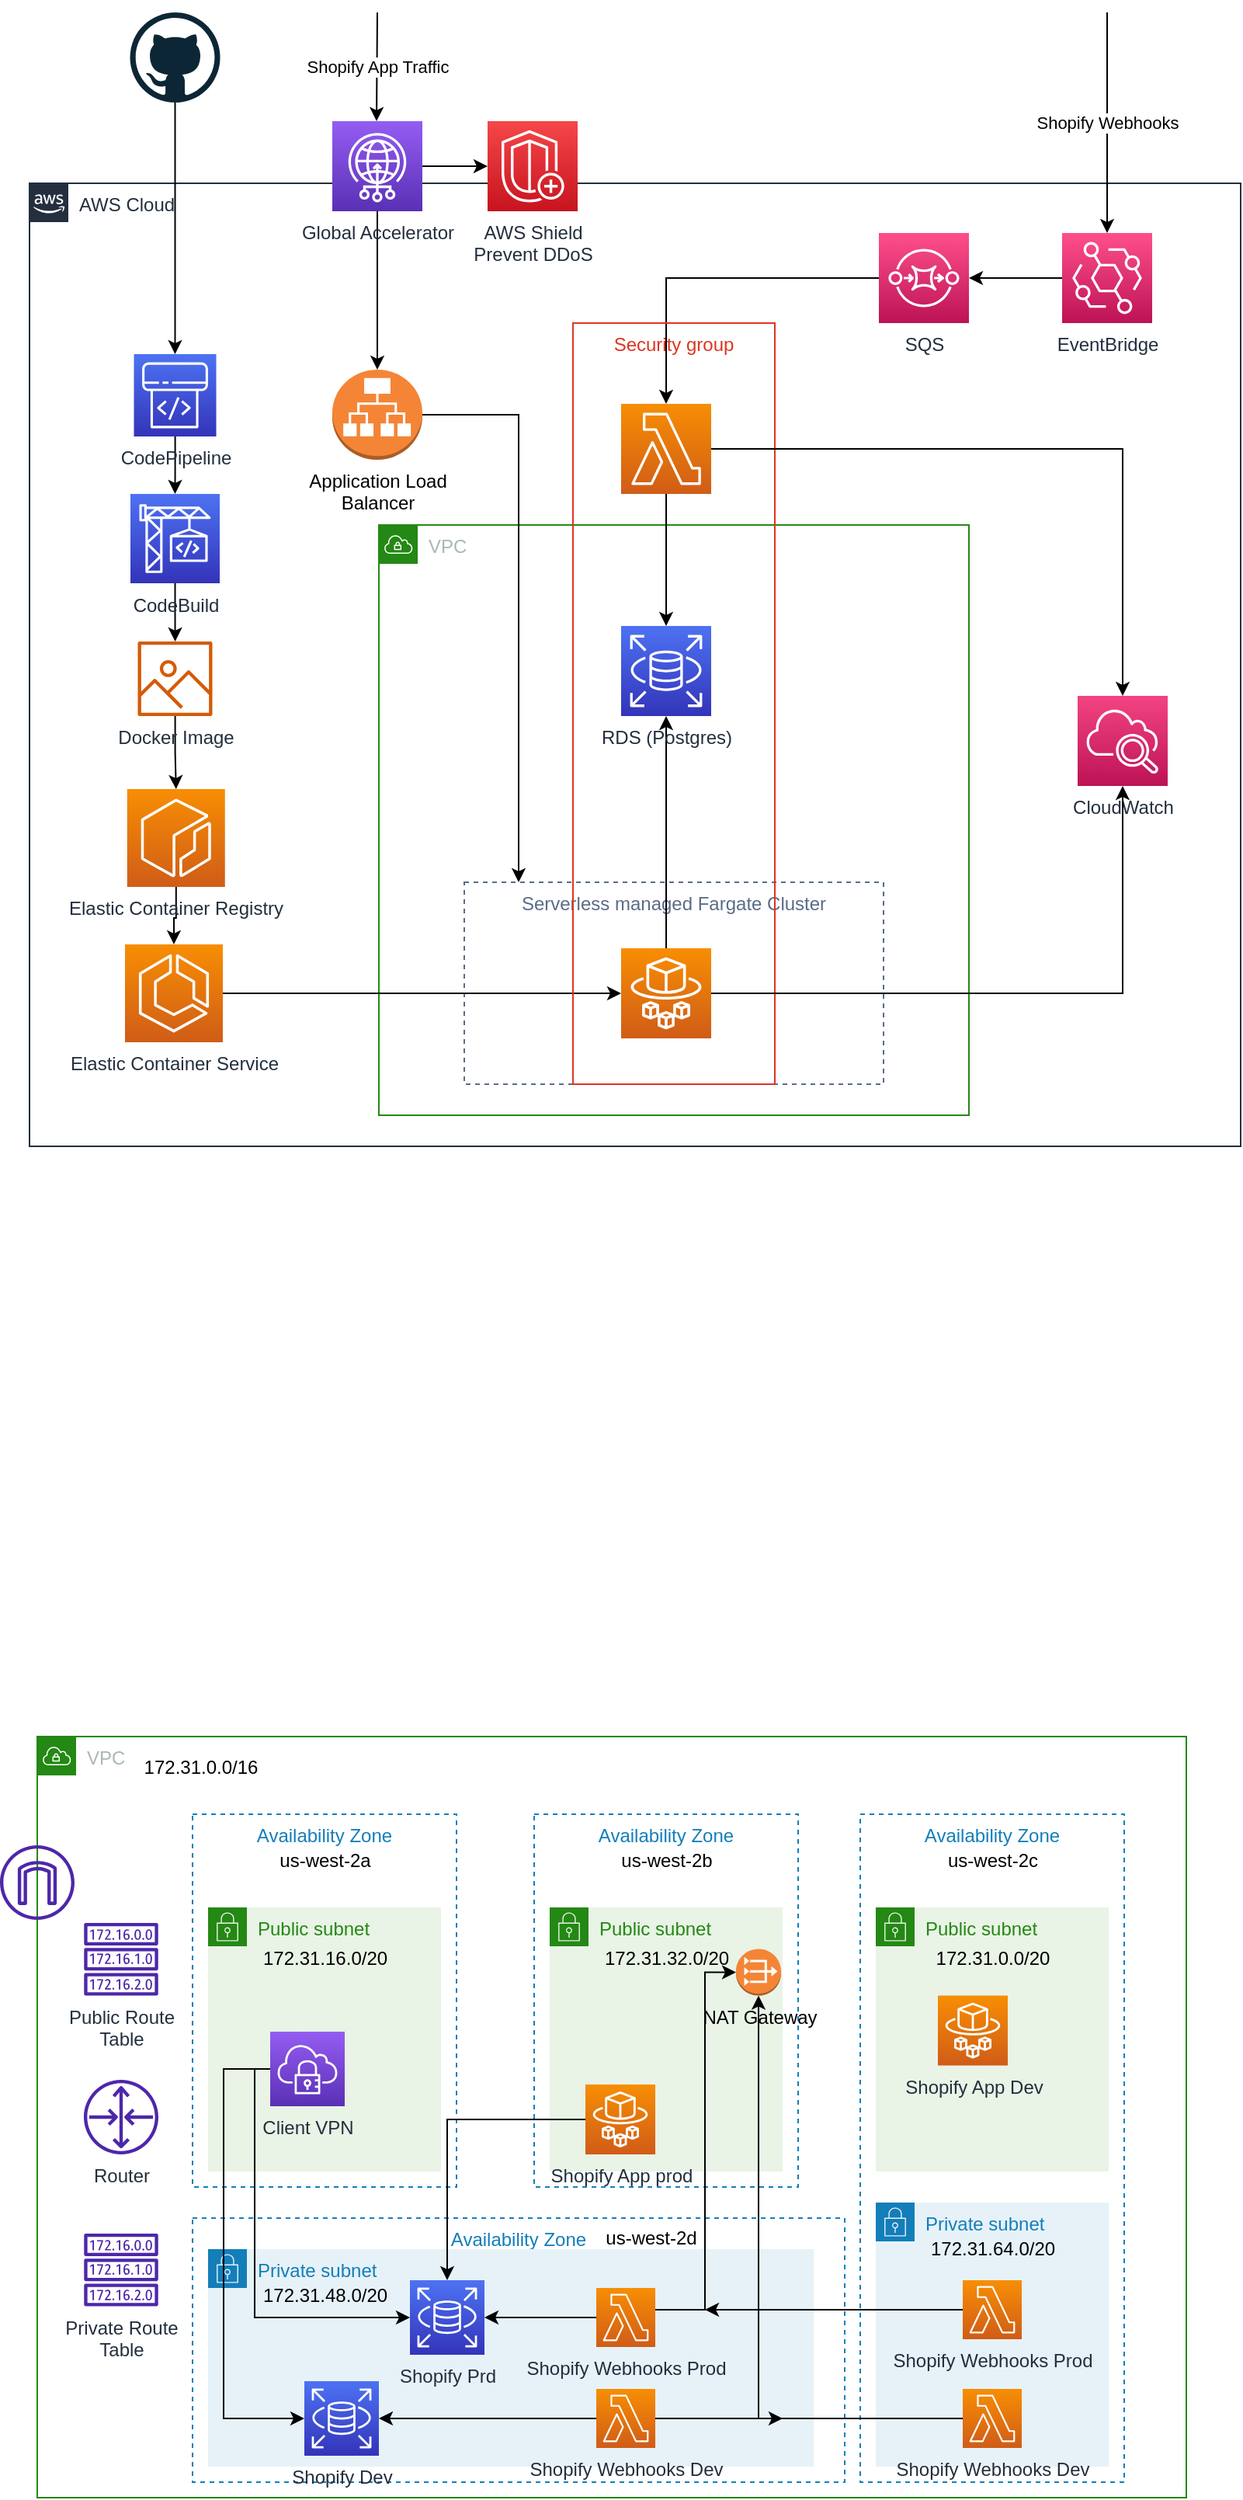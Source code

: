 <mxfile version="17.4.6" type="github">
  <diagram id="B711Nq-13bUBLQg4mgnX" name="Page-1">
    <mxGraphModel dx="1439" dy="773" grid="1" gridSize="10" guides="1" tooltips="1" connect="1" arrows="1" fold="1" page="1" pageScale="1" pageWidth="850" pageHeight="1100" math="0" shadow="0">
      <root>
        <mxCell id="0" />
        <mxCell id="1" parent="0" />
        <mxCell id="UAA52gKVIJxElR5A9zgx-1" value="AWS Cloud" style="points=[[0,0],[0.25,0],[0.5,0],[0.75,0],[1,0],[1,0.25],[1,0.5],[1,0.75],[1,1],[0.75,1],[0.5,1],[0.25,1],[0,1],[0,0.75],[0,0.5],[0,0.25]];outlineConnect=0;gradientColor=none;html=1;whiteSpace=wrap;fontSize=12;fontStyle=0;container=1;pointerEvents=0;collapsible=0;recursiveResize=0;shape=mxgraph.aws4.group;grIcon=mxgraph.aws4.group_aws_cloud_alt;strokeColor=#232F3E;fillColor=none;verticalAlign=top;align=left;spacingLeft=30;fontColor=#232F3E;dashed=0;" parent="1" vertex="1">
          <mxGeometry x="35" y="170" width="780" height="620" as="geometry" />
        </mxCell>
        <mxCell id="UAA52gKVIJxElR5A9zgx-2" value="VPC" style="points=[[0,0],[0.25,0],[0.5,0],[0.75,0],[1,0],[1,0.25],[1,0.5],[1,0.75],[1,1],[0.75,1],[0.5,1],[0.25,1],[0,1],[0,0.75],[0,0.5],[0,0.25]];outlineConnect=0;gradientColor=none;html=1;whiteSpace=wrap;fontSize=12;fontStyle=0;container=1;pointerEvents=0;collapsible=0;recursiveResize=0;shape=mxgraph.aws4.group;grIcon=mxgraph.aws4.group_vpc;strokeColor=#248814;fillColor=none;verticalAlign=top;align=left;spacingLeft=30;fontColor=#AAB7B8;dashed=0;" parent="UAA52gKVIJxElR5A9zgx-1" vertex="1">
          <mxGeometry x="225" y="220" width="380" height="380" as="geometry" />
        </mxCell>
        <mxCell id="UAA52gKVIJxElR5A9zgx-5" value="Serverless managed Fargate Cluster" style="fillColor=none;strokeColor=#5A6C86;dashed=1;verticalAlign=top;fontStyle=0;fontColor=#5A6C86;" parent="UAA52gKVIJxElR5A9zgx-2" vertex="1">
          <mxGeometry x="55" y="230" width="270" height="130" as="geometry" />
        </mxCell>
        <mxCell id="UAA52gKVIJxElR5A9zgx-35" style="edgeStyle=orthogonalEdgeStyle;rounded=0;orthogonalLoop=1;jettySize=auto;html=1;entryX=0.5;entryY=0;entryDx=0;entryDy=0;entryPerimeter=0;" parent="UAA52gKVIJxElR5A9zgx-1" source="UAA52gKVIJxElR5A9zgx-9" target="UAA52gKVIJxElR5A9zgx-10" edge="1">
          <mxGeometry relative="1" as="geometry" />
        </mxCell>
        <mxCell id="UAA52gKVIJxElR5A9zgx-9" value="CodePipeline" style="sketch=0;points=[[0,0,0],[0.25,0,0],[0.5,0,0],[0.75,0,0],[1,0,0],[0,1,0],[0.25,1,0],[0.5,1,0],[0.75,1,0],[1,1,0],[0,0.25,0],[0,0.5,0],[0,0.75,0],[1,0.25,0],[1,0.5,0],[1,0.75,0]];outlineConnect=0;fontColor=#232F3E;gradientColor=#4D72F3;gradientDirection=north;fillColor=#3334B9;strokeColor=#ffffff;dashed=0;verticalLabelPosition=bottom;verticalAlign=top;align=center;html=1;fontSize=12;fontStyle=0;aspect=fixed;shape=mxgraph.aws4.resourceIcon;resIcon=mxgraph.aws4.codepipeline;" parent="UAA52gKVIJxElR5A9zgx-1" vertex="1">
          <mxGeometry x="67.25" y="110" width="53" height="53" as="geometry" />
        </mxCell>
        <mxCell id="UAA52gKVIJxElR5A9zgx-36" style="edgeStyle=orthogonalEdgeStyle;rounded=0;orthogonalLoop=1;jettySize=auto;html=1;" parent="UAA52gKVIJxElR5A9zgx-1" source="UAA52gKVIJxElR5A9zgx-10" target="UAA52gKVIJxElR5A9zgx-13" edge="1">
          <mxGeometry relative="1" as="geometry" />
        </mxCell>
        <mxCell id="UAA52gKVIJxElR5A9zgx-10" value="CodeBuild" style="sketch=0;points=[[0,0,0],[0.25,0,0],[0.5,0,0],[0.75,0,0],[1,0,0],[0,1,0],[0.25,1,0],[0.5,1,0],[0.75,1,0],[1,1,0],[0,0.25,0],[0,0.5,0],[0,0.75,0],[1,0.25,0],[1,0.5,0],[1,0.75,0]];outlineConnect=0;fontColor=#232F3E;gradientColor=#4D72F3;gradientDirection=north;fillColor=#3334B9;strokeColor=#ffffff;dashed=0;verticalLabelPosition=bottom;verticalAlign=top;align=center;html=1;fontSize=12;fontStyle=0;aspect=fixed;shape=mxgraph.aws4.resourceIcon;resIcon=mxgraph.aws4.codebuild;" parent="UAA52gKVIJxElR5A9zgx-1" vertex="1">
          <mxGeometry x="65" y="200" width="57.5" height="57.5" as="geometry" />
        </mxCell>
        <mxCell id="UAA52gKVIJxElR5A9zgx-38" style="edgeStyle=orthogonalEdgeStyle;rounded=0;orthogonalLoop=1;jettySize=auto;html=1;entryX=0.5;entryY=0;entryDx=0;entryDy=0;entryPerimeter=0;" parent="UAA52gKVIJxElR5A9zgx-1" source="UAA52gKVIJxElR5A9zgx-11" target="UAA52gKVIJxElR5A9zgx-12" edge="1">
          <mxGeometry relative="1" as="geometry" />
        </mxCell>
        <mxCell id="UAA52gKVIJxElR5A9zgx-11" value="Elastic Container Registry" style="sketch=0;points=[[0,0,0],[0.25,0,0],[0.5,0,0],[0.75,0,0],[1,0,0],[0,1,0],[0.25,1,0],[0.5,1,0],[0.75,1,0],[1,1,0],[0,0.25,0],[0,0.5,0],[0,0.75,0],[1,0.25,0],[1,0.5,0],[1,0.75,0]];outlineConnect=0;fontColor=#232F3E;gradientColor=#F78E04;gradientDirection=north;fillColor=#D05C17;strokeColor=#ffffff;dashed=0;verticalLabelPosition=bottom;verticalAlign=top;align=center;html=1;fontSize=12;fontStyle=0;aspect=fixed;shape=mxgraph.aws4.resourceIcon;resIcon=mxgraph.aws4.ecr;" parent="UAA52gKVIJxElR5A9zgx-1" vertex="1">
          <mxGeometry x="62.88" y="390" width="63" height="63" as="geometry" />
        </mxCell>
        <mxCell id="UAA52gKVIJxElR5A9zgx-39" style="edgeStyle=orthogonalEdgeStyle;rounded=0;orthogonalLoop=1;jettySize=auto;html=1;entryX=0;entryY=0.5;entryDx=0;entryDy=0;entryPerimeter=0;" parent="UAA52gKVIJxElR5A9zgx-1" source="UAA52gKVIJxElR5A9zgx-12" target="UAA52gKVIJxElR5A9zgx-27" edge="1">
          <mxGeometry relative="1" as="geometry" />
        </mxCell>
        <mxCell id="UAA52gKVIJxElR5A9zgx-12" value="Elastic Container Service" style="sketch=0;points=[[0,0,0],[0.25,0,0],[0.5,0,0],[0.75,0,0],[1,0,0],[0,1,0],[0.25,1,0],[0.5,1,0],[0.75,1,0],[1,1,0],[0,0.25,0],[0,0.5,0],[0,0.75,0],[1,0.25,0],[1,0.5,0],[1,0.75,0]];outlineConnect=0;fontColor=#232F3E;gradientColor=#F78E04;gradientDirection=north;fillColor=#D05C17;strokeColor=#ffffff;dashed=0;verticalLabelPosition=bottom;verticalAlign=top;align=center;html=1;fontSize=12;fontStyle=0;aspect=fixed;shape=mxgraph.aws4.resourceIcon;resIcon=mxgraph.aws4.ecs;" parent="UAA52gKVIJxElR5A9zgx-1" vertex="1">
          <mxGeometry x="61.5" y="490" width="63" height="63" as="geometry" />
        </mxCell>
        <mxCell id="UAA52gKVIJxElR5A9zgx-37" style="edgeStyle=orthogonalEdgeStyle;rounded=0;orthogonalLoop=1;jettySize=auto;html=1;" parent="UAA52gKVIJxElR5A9zgx-1" source="UAA52gKVIJxElR5A9zgx-13" target="UAA52gKVIJxElR5A9zgx-11" edge="1">
          <mxGeometry relative="1" as="geometry" />
        </mxCell>
        <mxCell id="UAA52gKVIJxElR5A9zgx-13" value="Docker Image" style="sketch=0;outlineConnect=0;fontColor=#232F3E;gradientColor=none;fillColor=#D45B07;strokeColor=none;dashed=0;verticalLabelPosition=bottom;verticalAlign=top;align=center;html=1;fontSize=12;fontStyle=0;aspect=fixed;pointerEvents=1;shape=mxgraph.aws4.container_registry_image;" parent="UAA52gKVIJxElR5A9zgx-1" vertex="1">
          <mxGeometry x="69.75" y="295" width="48" height="48" as="geometry" />
        </mxCell>
        <mxCell id="UAA52gKVIJxElR5A9zgx-22" style="edgeStyle=orthogonalEdgeStyle;rounded=0;orthogonalLoop=1;jettySize=auto;html=1;" parent="UAA52gKVIJxElR5A9zgx-1" source="UAA52gKVIJxElR5A9zgx-14" target="UAA52gKVIJxElR5A9zgx-15" edge="1">
          <mxGeometry relative="1" as="geometry" />
        </mxCell>
        <mxCell id="UAA52gKVIJxElR5A9zgx-14" value="EventBridge" style="sketch=0;points=[[0,0,0],[0.25,0,0],[0.5,0,0],[0.75,0,0],[1,0,0],[0,1,0],[0.25,1,0],[0.5,1,0],[0.75,1,0],[1,1,0],[0,0.25,0],[0,0.5,0],[0,0.75,0],[1,0.25,0],[1,0.5,0],[1,0.75,0]];outlineConnect=0;fontColor=#232F3E;gradientColor=#FF4F8B;gradientDirection=north;fillColor=#BC1356;strokeColor=#ffffff;dashed=0;verticalLabelPosition=bottom;verticalAlign=top;align=center;html=1;fontSize=12;fontStyle=0;aspect=fixed;shape=mxgraph.aws4.resourceIcon;resIcon=mxgraph.aws4.eventbridge;" parent="UAA52gKVIJxElR5A9zgx-1" vertex="1">
          <mxGeometry x="665" y="32" width="58" height="58" as="geometry" />
        </mxCell>
        <mxCell id="UAA52gKVIJxElR5A9zgx-30" style="edgeStyle=orthogonalEdgeStyle;rounded=0;orthogonalLoop=1;jettySize=auto;html=1;entryX=0.5;entryY=0;entryDx=0;entryDy=0;entryPerimeter=0;" parent="UAA52gKVIJxElR5A9zgx-1" source="UAA52gKVIJxElR5A9zgx-15" target="UAA52gKVIJxElR5A9zgx-29" edge="1">
          <mxGeometry relative="1" as="geometry" />
        </mxCell>
        <mxCell id="UAA52gKVIJxElR5A9zgx-15" value="SQS" style="sketch=0;points=[[0,0,0],[0.25,0,0],[0.5,0,0],[0.75,0,0],[1,0,0],[0,1,0],[0.25,1,0],[0.5,1,0],[0.75,1,0],[1,1,0],[0,0.25,0],[0,0.5,0],[0,0.75,0],[1,0.25,0],[1,0.5,0],[1,0.75,0]];outlineConnect=0;fontColor=#232F3E;gradientColor=#FF4F8B;gradientDirection=north;fillColor=#BC1356;strokeColor=#ffffff;dashed=0;verticalLabelPosition=bottom;verticalAlign=top;align=center;html=1;fontSize=12;fontStyle=0;aspect=fixed;shape=mxgraph.aws4.resourceIcon;resIcon=mxgraph.aws4.sqs;" parent="UAA52gKVIJxElR5A9zgx-1" vertex="1">
          <mxGeometry x="547" y="32" width="58" height="58" as="geometry" />
        </mxCell>
        <mxCell id="UAA52gKVIJxElR5A9zgx-17" value="CloudWatch" style="sketch=0;points=[[0,0,0],[0.25,0,0],[0.5,0,0],[0.75,0,0],[1,0,0],[0,1,0],[0.25,1,0],[0.5,1,0],[0.75,1,0],[1,1,0],[0,0.25,0],[0,0.5,0],[0,0.75,0],[1,0.25,0],[1,0.5,0],[1,0.75,0]];points=[[0,0,0],[0.25,0,0],[0.5,0,0],[0.75,0,0],[1,0,0],[0,1,0],[0.25,1,0],[0.5,1,0],[0.75,1,0],[1,1,0],[0,0.25,0],[0,0.5,0],[0,0.75,0],[1,0.25,0],[1,0.5,0],[1,0.75,0]];outlineConnect=0;fontColor=#232F3E;gradientColor=#F34482;gradientDirection=north;fillColor=#BC1356;strokeColor=#ffffff;dashed=0;verticalLabelPosition=bottom;verticalAlign=top;align=center;html=1;fontSize=12;fontStyle=0;aspect=fixed;shape=mxgraph.aws4.resourceIcon;resIcon=mxgraph.aws4.cloudwatch_2;" parent="UAA52gKVIJxElR5A9zgx-1" vertex="1">
          <mxGeometry x="675" y="330" width="58" height="58" as="geometry" />
        </mxCell>
        <mxCell id="UAA52gKVIJxElR5A9zgx-26" value="Security group" style="fillColor=none;strokeColor=#DD3522;verticalAlign=top;fontStyle=0;fontColor=#DD3522;" parent="UAA52gKVIJxElR5A9zgx-1" vertex="1">
          <mxGeometry x="350" y="90" width="130" height="490" as="geometry" />
        </mxCell>
        <mxCell id="UAA52gKVIJxElR5A9zgx-34" style="edgeStyle=orthogonalEdgeStyle;rounded=0;orthogonalLoop=1;jettySize=auto;html=1;" parent="UAA52gKVIJxElR5A9zgx-1" source="UAA52gKVIJxElR5A9zgx-27" target="UAA52gKVIJxElR5A9zgx-17" edge="1">
          <mxGeometry relative="1" as="geometry" />
        </mxCell>
        <mxCell id="UAA52gKVIJxElR5A9zgx-46" style="edgeStyle=orthogonalEdgeStyle;rounded=0;orthogonalLoop=1;jettySize=auto;html=1;" parent="UAA52gKVIJxElR5A9zgx-1" source="UAA52gKVIJxElR5A9zgx-27" target="UAA52gKVIJxElR5A9zgx-28" edge="1">
          <mxGeometry relative="1" as="geometry" />
        </mxCell>
        <mxCell id="UAA52gKVIJxElR5A9zgx-27" value="" style="sketch=0;points=[[0,0,0],[0.25,0,0],[0.5,0,0],[0.75,0,0],[1,0,0],[0,1,0],[0.25,1,0],[0.5,1,0],[0.75,1,0],[1,1,0],[0,0.25,0],[0,0.5,0],[0,0.75,0],[1,0.25,0],[1,0.5,0],[1,0.75,0]];outlineConnect=0;fontColor=#232F3E;gradientColor=#F78E04;gradientDirection=north;fillColor=#D05C17;strokeColor=#ffffff;dashed=0;verticalLabelPosition=bottom;verticalAlign=top;align=center;html=1;fontSize=12;fontStyle=0;aspect=fixed;shape=mxgraph.aws4.resourceIcon;resIcon=mxgraph.aws4.fargate;" parent="UAA52gKVIJxElR5A9zgx-1" vertex="1">
          <mxGeometry x="381" y="492.5" width="58" height="58" as="geometry" />
        </mxCell>
        <mxCell id="UAA52gKVIJxElR5A9zgx-28" value="RDS (Postgres)" style="sketch=0;points=[[0,0,0],[0.25,0,0],[0.5,0,0],[0.75,0,0],[1,0,0],[0,1,0],[0.25,1,0],[0.5,1,0],[0.75,1,0],[1,1,0],[0,0.25,0],[0,0.5,0],[0,0.75,0],[1,0.25,0],[1,0.5,0],[1,0.75,0]];outlineConnect=0;fontColor=#232F3E;gradientColor=#4D72F3;gradientDirection=north;fillColor=#3334B9;strokeColor=#ffffff;dashed=0;verticalLabelPosition=bottom;verticalAlign=top;align=center;html=1;fontSize=12;fontStyle=0;aspect=fixed;shape=mxgraph.aws4.resourceIcon;resIcon=mxgraph.aws4.rds;" parent="UAA52gKVIJxElR5A9zgx-1" vertex="1">
          <mxGeometry x="381" y="285" width="58" height="58" as="geometry" />
        </mxCell>
        <mxCell id="UAA52gKVIJxElR5A9zgx-31" style="edgeStyle=orthogonalEdgeStyle;rounded=0;orthogonalLoop=1;jettySize=auto;html=1;entryX=0.5;entryY=0;entryDx=0;entryDy=0;entryPerimeter=0;" parent="UAA52gKVIJxElR5A9zgx-1" source="UAA52gKVIJxElR5A9zgx-29" target="UAA52gKVIJxElR5A9zgx-28" edge="1">
          <mxGeometry relative="1" as="geometry" />
        </mxCell>
        <mxCell id="UAA52gKVIJxElR5A9zgx-33" style="edgeStyle=orthogonalEdgeStyle;rounded=0;orthogonalLoop=1;jettySize=auto;html=1;exitX=1;exitY=0.5;exitDx=0;exitDy=0;exitPerimeter=0;" parent="UAA52gKVIJxElR5A9zgx-1" source="UAA52gKVIJxElR5A9zgx-29" target="UAA52gKVIJxElR5A9zgx-17" edge="1">
          <mxGeometry relative="1" as="geometry" />
        </mxCell>
        <mxCell id="UAA52gKVIJxElR5A9zgx-29" value="" style="sketch=0;points=[[0,0,0],[0.25,0,0],[0.5,0,0],[0.75,0,0],[1,0,0],[0,1,0],[0.25,1,0],[0.5,1,0],[0.75,1,0],[1,1,0],[0,0.25,0],[0,0.5,0],[0,0.75,0],[1,0.25,0],[1,0.5,0],[1,0.75,0]];outlineConnect=0;fontColor=#232F3E;gradientColor=#F78E04;gradientDirection=north;fillColor=#D05C17;strokeColor=#ffffff;dashed=0;verticalLabelPosition=bottom;verticalAlign=top;align=center;html=1;fontSize=12;fontStyle=0;aspect=fixed;shape=mxgraph.aws4.resourceIcon;resIcon=mxgraph.aws4.lambda;" parent="UAA52gKVIJxElR5A9zgx-1" vertex="1">
          <mxGeometry x="381" y="142" width="58" height="58" as="geometry" />
        </mxCell>
        <mxCell id="UAA52gKVIJxElR5A9zgx-43" style="edgeStyle=orthogonalEdgeStyle;rounded=0;orthogonalLoop=1;jettySize=auto;html=1;" parent="UAA52gKVIJxElR5A9zgx-1" source="UAA52gKVIJxElR5A9zgx-41" target="UAA52gKVIJxElR5A9zgx-5" edge="1">
          <mxGeometry relative="1" as="geometry">
            <Array as="points">
              <mxPoint x="315" y="149" />
            </Array>
          </mxGeometry>
        </mxCell>
        <mxCell id="UAA52gKVIJxElR5A9zgx-41" value="Application Load&lt;br&gt;Balancer" style="outlineConnect=0;dashed=0;verticalLabelPosition=bottom;verticalAlign=top;align=center;html=1;shape=mxgraph.aws3.application_load_balancer;fillColor=#F58536;gradientColor=none;" parent="UAA52gKVIJxElR5A9zgx-1" vertex="1">
          <mxGeometry x="195" y="120" width="58" height="58" as="geometry" />
        </mxCell>
        <mxCell id="UAA52gKVIJxElR5A9zgx-40" style="edgeStyle=orthogonalEdgeStyle;rounded=0;orthogonalLoop=1;jettySize=auto;html=1;entryX=0.5;entryY=0;entryDx=0;entryDy=0;entryPerimeter=0;" parent="1" source="UAA52gKVIJxElR5A9zgx-8" target="UAA52gKVIJxElR5A9zgx-9" edge="1">
          <mxGeometry relative="1" as="geometry" />
        </mxCell>
        <mxCell id="UAA52gKVIJxElR5A9zgx-8" value="" style="dashed=0;outlineConnect=0;html=1;align=center;labelPosition=center;verticalLabelPosition=bottom;verticalAlign=top;shape=mxgraph.weblogos.github" parent="1" vertex="1">
          <mxGeometry x="99.75" y="60" width="58" height="58" as="geometry" />
        </mxCell>
        <mxCell id="UAA52gKVIJxElR5A9zgx-21" value="Shopify Webhooks" style="endArrow=classic;html=1;rounded=0;entryX=0.5;entryY=0;entryDx=0;entryDy=0;entryPerimeter=0;" parent="1" target="UAA52gKVIJxElR5A9zgx-14" edge="1">
          <mxGeometry width="50" height="50" relative="1" as="geometry">
            <mxPoint x="729" y="60" as="sourcePoint" />
            <mxPoint x="750" y="180" as="targetPoint" />
          </mxGeometry>
        </mxCell>
        <mxCell id="UAA52gKVIJxElR5A9zgx-49" value="Shopify App Traffic" style="endArrow=classic;html=1;rounded=0;entryX=0.5;entryY=0;entryDx=0;entryDy=0;entryPerimeter=0;" parent="1" edge="1">
          <mxGeometry width="50" height="50" relative="1" as="geometry">
            <mxPoint x="259" y="60" as="sourcePoint" />
            <mxPoint x="258.5" y="130" as="targetPoint" />
          </mxGeometry>
        </mxCell>
        <mxCell id="UAA52gKVIJxElR5A9zgx-53" style="edgeStyle=orthogonalEdgeStyle;rounded=0;orthogonalLoop=1;jettySize=auto;html=1;entryX=0.5;entryY=0;entryDx=0;entryDy=0;entryPerimeter=0;" parent="1" source="UAA52gKVIJxElR5A9zgx-51" target="UAA52gKVIJxElR5A9zgx-41" edge="1">
          <mxGeometry relative="1" as="geometry" />
        </mxCell>
        <mxCell id="UAA52gKVIJxElR5A9zgx-55" style="edgeStyle=orthogonalEdgeStyle;rounded=0;orthogonalLoop=1;jettySize=auto;html=1;entryX=0;entryY=0.5;entryDx=0;entryDy=0;entryPerimeter=0;" parent="1" source="UAA52gKVIJxElR5A9zgx-51" target="UAA52gKVIJxElR5A9zgx-52" edge="1">
          <mxGeometry relative="1" as="geometry" />
        </mxCell>
        <mxCell id="UAA52gKVIJxElR5A9zgx-51" value="Global Accelerator" style="sketch=0;points=[[0,0,0],[0.25,0,0],[0.5,0,0],[0.75,0,0],[1,0,0],[0,1,0],[0.25,1,0],[0.5,1,0],[0.75,1,0],[1,1,0],[0,0.25,0],[0,0.5,0],[0,0.75,0],[1,0.25,0],[1,0.5,0],[1,0.75,0]];outlineConnect=0;fontColor=#232F3E;gradientColor=#945DF2;gradientDirection=north;fillColor=#5A30B5;strokeColor=#ffffff;dashed=0;verticalLabelPosition=bottom;verticalAlign=top;align=center;html=1;fontSize=12;fontStyle=0;aspect=fixed;shape=mxgraph.aws4.resourceIcon;resIcon=mxgraph.aws4.global_accelerator;" parent="1" vertex="1">
          <mxGeometry x="230" y="130" width="58" height="58" as="geometry" />
        </mxCell>
        <mxCell id="UAA52gKVIJxElR5A9zgx-52" value="AWS Shield&lt;br&gt;Prevent DDoS" style="sketch=0;points=[[0,0,0],[0.25,0,0],[0.5,0,0],[0.75,0,0],[1,0,0],[0,1,0],[0.25,1,0],[0.5,1,0],[0.75,1,0],[1,1,0],[0,0.25,0],[0,0.5,0],[0,0.75,0],[1,0.25,0],[1,0.5,0],[1,0.75,0]];outlineConnect=0;fontColor=#232F3E;gradientColor=#F54749;gradientDirection=north;fillColor=#C7131F;strokeColor=#ffffff;dashed=0;verticalLabelPosition=bottom;verticalAlign=top;align=center;html=1;fontSize=12;fontStyle=0;aspect=fixed;shape=mxgraph.aws4.resourceIcon;resIcon=mxgraph.aws4.shield;" parent="1" vertex="1">
          <mxGeometry x="330" y="130" width="58" height="58" as="geometry" />
        </mxCell>
        <mxCell id="uH_7tXP3TRjuPGbnzwqY-1" value="VPC" style="points=[[0,0],[0.25,0],[0.5,0],[0.75,0],[1,0],[1,0.25],[1,0.5],[1,0.75],[1,1],[0.75,1],[0.5,1],[0.25,1],[0,1],[0,0.75],[0,0.5],[0,0.25]];outlineConnect=0;gradientColor=none;html=1;whiteSpace=wrap;fontSize=12;fontStyle=0;container=1;pointerEvents=0;collapsible=0;recursiveResize=0;shape=mxgraph.aws4.group;grIcon=mxgraph.aws4.group_vpc;strokeColor=#248814;fillColor=none;verticalAlign=top;align=left;spacingLeft=30;fontColor=#AAB7B8;dashed=0;" vertex="1" parent="1">
          <mxGeometry x="40" y="1170" width="740" height="490" as="geometry" />
        </mxCell>
        <mxCell id="uH_7tXP3TRjuPGbnzwqY-2" value="172.31.0.0/16" style="text;html=1;align=center;verticalAlign=middle;resizable=0;points=[];autosize=1;strokeColor=none;fillColor=none;" vertex="1" parent="uH_7tXP3TRjuPGbnzwqY-1">
          <mxGeometry x="60" y="10" width="90" height="20" as="geometry" />
        </mxCell>
        <mxCell id="uH_7tXP3TRjuPGbnzwqY-3" value="Availability Zone" style="fillColor=none;strokeColor=#147EBA;dashed=1;verticalAlign=top;fontStyle=0;fontColor=#147EBA;" vertex="1" parent="uH_7tXP3TRjuPGbnzwqY-1">
          <mxGeometry x="100" y="50" width="170" height="240" as="geometry" />
        </mxCell>
        <mxCell id="uH_7tXP3TRjuPGbnzwqY-5" value="us-west-2a" style="text;html=1;align=center;verticalAlign=middle;resizable=0;points=[];autosize=1;strokeColor=none;fillColor=none;" vertex="1" parent="uH_7tXP3TRjuPGbnzwqY-1">
          <mxGeometry x="150" y="70" width="70" height="20" as="geometry" />
        </mxCell>
        <mxCell id="uH_7tXP3TRjuPGbnzwqY-7" value="Public subnet" style="points=[[0,0],[0.25,0],[0.5,0],[0.75,0],[1,0],[1,0.25],[1,0.5],[1,0.75],[1,1],[0.75,1],[0.5,1],[0.25,1],[0,1],[0,0.75],[0,0.5],[0,0.25]];outlineConnect=0;gradientColor=none;html=1;whiteSpace=wrap;fontSize=12;fontStyle=0;container=1;pointerEvents=0;collapsible=0;recursiveResize=0;shape=mxgraph.aws4.group;grIcon=mxgraph.aws4.group_security_group;grStroke=0;strokeColor=#248814;fillColor=#E9F3E6;verticalAlign=top;align=left;spacingLeft=30;fontColor=#248814;dashed=0;" vertex="1" parent="uH_7tXP3TRjuPGbnzwqY-1">
          <mxGeometry x="110" y="110" width="150" height="170" as="geometry" />
        </mxCell>
        <mxCell id="uH_7tXP3TRjuPGbnzwqY-18" value="172.31.16.0/20" style="text;html=1;align=center;verticalAlign=middle;resizable=0;points=[];autosize=1;strokeColor=none;fillColor=none;" vertex="1" parent="uH_7tXP3TRjuPGbnzwqY-7">
          <mxGeometry x="25" y="23.39" width="100" height="20" as="geometry" />
        </mxCell>
        <mxCell id="uH_7tXP3TRjuPGbnzwqY-12" value="Router" style="sketch=0;outlineConnect=0;fontColor=#232F3E;gradientColor=none;fillColor=#4D27AA;strokeColor=none;dashed=0;verticalLabelPosition=bottom;verticalAlign=top;align=center;html=1;fontSize=12;fontStyle=0;aspect=fixed;pointerEvents=1;shape=mxgraph.aws4.router;" vertex="1" parent="uH_7tXP3TRjuPGbnzwqY-1">
          <mxGeometry x="30" y="221" width="48" height="48" as="geometry" />
        </mxCell>
        <mxCell id="uH_7tXP3TRjuPGbnzwqY-13" value="Public Route&lt;br&gt;Table" style="sketch=0;outlineConnect=0;fontColor=#232F3E;gradientColor=none;fillColor=#4D27AA;strokeColor=none;dashed=0;verticalLabelPosition=bottom;verticalAlign=top;align=center;html=1;fontSize=12;fontStyle=0;aspect=fixed;pointerEvents=1;shape=mxgraph.aws4.route_table;" vertex="1" parent="uH_7tXP3TRjuPGbnzwqY-1">
          <mxGeometry x="30" y="120" width="48" height="46.77" as="geometry" />
        </mxCell>
        <mxCell id="uH_7tXP3TRjuPGbnzwqY-14" value="Private Route&lt;br&gt;Table" style="sketch=0;outlineConnect=0;fontColor=#232F3E;gradientColor=none;fillColor=#4D27AA;strokeColor=none;dashed=0;verticalLabelPosition=bottom;verticalAlign=top;align=center;html=1;fontSize=12;fontStyle=0;aspect=fixed;pointerEvents=1;shape=mxgraph.aws4.route_table;" vertex="1" parent="uH_7tXP3TRjuPGbnzwqY-1">
          <mxGeometry x="30" y="320" width="48" height="46.77" as="geometry" />
        </mxCell>
        <mxCell id="uH_7tXP3TRjuPGbnzwqY-11" value="" style="sketch=0;outlineConnect=0;fontColor=#232F3E;gradientColor=none;fillColor=#4D27AA;strokeColor=none;dashed=0;verticalLabelPosition=bottom;verticalAlign=top;align=center;html=1;fontSize=12;fontStyle=0;aspect=fixed;pointerEvents=1;shape=mxgraph.aws4.internet_gateway;" vertex="1" parent="uH_7tXP3TRjuPGbnzwqY-1">
          <mxGeometry x="-24" y="70" width="48" height="48" as="geometry" />
        </mxCell>
        <mxCell id="uH_7tXP3TRjuPGbnzwqY-39" value="Availability Zone" style="fillColor=none;strokeColor=#147EBA;dashed=1;verticalAlign=top;fontStyle=0;fontColor=#147EBA;" vertex="1" parent="uH_7tXP3TRjuPGbnzwqY-1">
          <mxGeometry x="320" y="50" width="170" height="240" as="geometry" />
        </mxCell>
        <mxCell id="uH_7tXP3TRjuPGbnzwqY-40" value="us-west-2b" style="text;html=1;align=center;verticalAlign=middle;resizable=0;points=[];autosize=1;strokeColor=none;fillColor=none;" vertex="1" parent="uH_7tXP3TRjuPGbnzwqY-1">
          <mxGeometry x="370" y="70" width="70" height="20" as="geometry" />
        </mxCell>
        <mxCell id="uH_7tXP3TRjuPGbnzwqY-41" value="Public subnet" style="points=[[0,0],[0.25,0],[0.5,0],[0.75,0],[1,0],[1,0.25],[1,0.5],[1,0.75],[1,1],[0.75,1],[0.5,1],[0.25,1],[0,1],[0,0.75],[0,0.5],[0,0.25]];outlineConnect=0;gradientColor=none;html=1;whiteSpace=wrap;fontSize=12;fontStyle=0;container=1;pointerEvents=0;collapsible=0;recursiveResize=0;shape=mxgraph.aws4.group;grIcon=mxgraph.aws4.group_security_group;grStroke=0;strokeColor=#248814;fillColor=#E9F3E6;verticalAlign=top;align=left;spacingLeft=30;fontColor=#248814;dashed=0;" vertex="1" parent="uH_7tXP3TRjuPGbnzwqY-1">
          <mxGeometry x="330" y="110" width="150" height="170" as="geometry" />
        </mxCell>
        <mxCell id="uH_7tXP3TRjuPGbnzwqY-42" value="172.31.32.0/20" style="text;html=1;align=center;verticalAlign=middle;resizable=0;points=[];autosize=1;strokeColor=none;fillColor=none;" vertex="1" parent="uH_7tXP3TRjuPGbnzwqY-41">
          <mxGeometry x="25" y="23.39" width="100" height="20" as="geometry" />
        </mxCell>
        <mxCell id="uH_7tXP3TRjuPGbnzwqY-43" value="Availability Zone" style="fillColor=none;strokeColor=#147EBA;dashed=1;verticalAlign=top;fontStyle=0;fontColor=#147EBA;" vertex="1" parent="uH_7tXP3TRjuPGbnzwqY-1">
          <mxGeometry x="530" y="50" width="170" height="430" as="geometry" />
        </mxCell>
        <mxCell id="uH_7tXP3TRjuPGbnzwqY-44" value="us-west-2c" style="text;html=1;align=center;verticalAlign=middle;resizable=0;points=[];autosize=1;strokeColor=none;fillColor=none;" vertex="1" parent="uH_7tXP3TRjuPGbnzwqY-1">
          <mxGeometry x="580" y="70" width="70" height="20" as="geometry" />
        </mxCell>
        <mxCell id="uH_7tXP3TRjuPGbnzwqY-45" value="Public subnet" style="points=[[0,0],[0.25,0],[0.5,0],[0.75,0],[1,0],[1,0.25],[1,0.5],[1,0.75],[1,1],[0.75,1],[0.5,1],[0.25,1],[0,1],[0,0.75],[0,0.5],[0,0.25]];outlineConnect=0;gradientColor=none;html=1;whiteSpace=wrap;fontSize=12;fontStyle=0;container=1;pointerEvents=0;collapsible=0;recursiveResize=0;shape=mxgraph.aws4.group;grIcon=mxgraph.aws4.group_security_group;grStroke=0;strokeColor=#248814;fillColor=#E9F3E6;verticalAlign=top;align=left;spacingLeft=30;fontColor=#248814;dashed=0;" vertex="1" parent="uH_7tXP3TRjuPGbnzwqY-1">
          <mxGeometry x="540" y="110" width="150" height="170" as="geometry" />
        </mxCell>
        <mxCell id="uH_7tXP3TRjuPGbnzwqY-46" value="172.31.0.0/20" style="text;html=1;align=center;verticalAlign=middle;resizable=0;points=[];autosize=1;strokeColor=none;fillColor=none;" vertex="1" parent="uH_7tXP3TRjuPGbnzwqY-45">
          <mxGeometry x="30" y="23.39" width="90" height="20" as="geometry" />
        </mxCell>
        <mxCell id="uH_7tXP3TRjuPGbnzwqY-47" value="Availability Zone" style="fillColor=none;strokeColor=#147EBA;dashed=1;verticalAlign=top;fontStyle=0;fontColor=#147EBA;" vertex="1" parent="uH_7tXP3TRjuPGbnzwqY-1">
          <mxGeometry x="100" y="310" width="420" height="170" as="geometry" />
        </mxCell>
        <mxCell id="uH_7tXP3TRjuPGbnzwqY-48" value="us-west-2d" style="text;html=1;align=center;verticalAlign=middle;resizable=0;points=[];autosize=1;strokeColor=none;fillColor=none;" vertex="1" parent="uH_7tXP3TRjuPGbnzwqY-1">
          <mxGeometry x="360" y="313.0" width="70" height="20" as="geometry" />
        </mxCell>
        <mxCell id="uH_7tXP3TRjuPGbnzwqY-49" value="Private subnet" style="points=[[0,0],[0.25,0],[0.5,0],[0.75,0],[1,0],[1,0.25],[1,0.5],[1,0.75],[1,1],[0.75,1],[0.5,1],[0.25,1],[0,1],[0,0.75],[0,0.5],[0,0.25]];outlineConnect=0;gradientColor=none;html=1;whiteSpace=wrap;fontSize=12;fontStyle=0;container=1;pointerEvents=0;collapsible=0;recursiveResize=0;shape=mxgraph.aws4.group;grIcon=mxgraph.aws4.group_security_group;grStroke=0;strokeColor=#147EBA;fillColor=#E6F2F8;verticalAlign=top;align=left;spacingLeft=30;fontColor=#147EBA;dashed=0;" vertex="1" parent="uH_7tXP3TRjuPGbnzwqY-1">
          <mxGeometry x="110" y="330" width="390" height="140" as="geometry" />
        </mxCell>
        <mxCell id="uH_7tXP3TRjuPGbnzwqY-52" value="172.31.48.0/20" style="text;html=1;align=center;verticalAlign=middle;resizable=0;points=[];autosize=1;strokeColor=none;fillColor=none;" vertex="1" parent="uH_7tXP3TRjuPGbnzwqY-49">
          <mxGeometry x="25" y="20" width="100" height="20" as="geometry" />
        </mxCell>
        <mxCell id="uH_7tXP3TRjuPGbnzwqY-66" value="Shopify Webhooks Prod" style="sketch=0;points=[[0,0,0],[0.25,0,0],[0.5,0,0],[0.75,0,0],[1,0,0],[0,1,0],[0.25,1,0],[0.5,1,0],[0.75,1,0],[1,1,0],[0,0.25,0],[0,0.5,0],[0,0.75,0],[1,0.25,0],[1,0.5,0],[1,0.75,0]];outlineConnect=0;fontColor=#232F3E;gradientColor=#F78E04;gradientDirection=north;fillColor=#D05C17;strokeColor=#ffffff;dashed=0;verticalLabelPosition=bottom;verticalAlign=top;align=center;html=1;fontSize=12;fontStyle=0;aspect=fixed;shape=mxgraph.aws4.resourceIcon;resIcon=mxgraph.aws4.lambda;" vertex="1" parent="uH_7tXP3TRjuPGbnzwqY-49">
          <mxGeometry x="250" y="25" width="38" height="38" as="geometry" />
        </mxCell>
        <mxCell id="uH_7tXP3TRjuPGbnzwqY-56" value="Shopify Prd" style="sketch=0;points=[[0,0,0],[0.25,0,0],[0.5,0,0],[0.75,0,0],[1,0,0],[0,1,0],[0.25,1,0],[0.5,1,0],[0.75,1,0],[1,1,0],[0,0.25,0],[0,0.5,0],[0,0.75,0],[1,0.25,0],[1,0.5,0],[1,0.75,0]];outlineConnect=0;fontColor=#232F3E;gradientColor=#4D72F3;gradientDirection=north;fillColor=#3334B9;strokeColor=#ffffff;dashed=0;verticalLabelPosition=bottom;verticalAlign=top;align=center;html=1;fontSize=12;fontStyle=0;aspect=fixed;shape=mxgraph.aws4.resourceIcon;resIcon=mxgraph.aws4.rds;" vertex="1" parent="uH_7tXP3TRjuPGbnzwqY-49">
          <mxGeometry x="130" y="20" width="48" height="48" as="geometry" />
        </mxCell>
        <mxCell id="uH_7tXP3TRjuPGbnzwqY-74" style="edgeStyle=orthogonalEdgeStyle;rounded=0;orthogonalLoop=1;jettySize=auto;html=1;entryX=1;entryY=0.5;entryDx=0;entryDy=0;entryPerimeter=0;" edge="1" parent="uH_7tXP3TRjuPGbnzwqY-49" source="uH_7tXP3TRjuPGbnzwqY-66" target="uH_7tXP3TRjuPGbnzwqY-56">
          <mxGeometry relative="1" as="geometry" />
        </mxCell>
        <mxCell id="uH_7tXP3TRjuPGbnzwqY-72" value="Shopify Dev&lt;br&gt;" style="sketch=0;points=[[0,0,0],[0.25,0,0],[0.5,0,0],[0.75,0,0],[1,0,0],[0,1,0],[0.25,1,0],[0.5,1,0],[0.75,1,0],[1,1,0],[0,0.25,0],[0,0.5,0],[0,0.75,0],[1,0.25,0],[1,0.5,0],[1,0.75,0]];outlineConnect=0;fontColor=#232F3E;gradientColor=#4D72F3;gradientDirection=north;fillColor=#3334B9;strokeColor=#ffffff;dashed=0;verticalLabelPosition=bottom;verticalAlign=top;align=center;html=1;fontSize=12;fontStyle=0;aspect=fixed;shape=mxgraph.aws4.resourceIcon;resIcon=mxgraph.aws4.rds;" vertex="1" parent="uH_7tXP3TRjuPGbnzwqY-49">
          <mxGeometry x="62" y="85" width="48" height="48" as="geometry" />
        </mxCell>
        <mxCell id="uH_7tXP3TRjuPGbnzwqY-50" value="Private subnet" style="points=[[0,0],[0.25,0],[0.5,0],[0.75,0],[1,0],[1,0.25],[1,0.5],[1,0.75],[1,1],[0.75,1],[0.5,1],[0.25,1],[0,1],[0,0.75],[0,0.5],[0,0.25]];outlineConnect=0;gradientColor=none;html=1;whiteSpace=wrap;fontSize=12;fontStyle=0;container=1;pointerEvents=0;collapsible=0;recursiveResize=0;shape=mxgraph.aws4.group;grIcon=mxgraph.aws4.group_security_group;grStroke=0;strokeColor=#147EBA;fillColor=#E6F2F8;verticalAlign=top;align=left;spacingLeft=30;fontColor=#147EBA;dashed=0;" vertex="1" parent="uH_7tXP3TRjuPGbnzwqY-1">
          <mxGeometry x="540" y="300" width="150" height="170" as="geometry" />
        </mxCell>
        <mxCell id="uH_7tXP3TRjuPGbnzwqY-68" value="Shopify Webhooks Prod" style="sketch=0;points=[[0,0,0],[0.25,0,0],[0.5,0,0],[0.75,0,0],[1,0,0],[0,1,0],[0.25,1,0],[0.5,1,0],[0.75,1,0],[1,1,0],[0,0.25,0],[0,0.5,0],[0,0.75,0],[1,0.25,0],[1,0.5,0],[1,0.75,0]];outlineConnect=0;fontColor=#232F3E;gradientColor=#F78E04;gradientDirection=north;fillColor=#D05C17;strokeColor=#ffffff;dashed=0;verticalLabelPosition=bottom;verticalAlign=top;align=center;html=1;fontSize=12;fontStyle=0;aspect=fixed;shape=mxgraph.aws4.resourceIcon;resIcon=mxgraph.aws4.lambda;" vertex="1" parent="uH_7tXP3TRjuPGbnzwqY-50">
          <mxGeometry x="56" y="50" width="38" height="38" as="geometry" />
        </mxCell>
        <mxCell id="uH_7tXP3TRjuPGbnzwqY-76" value="Shopify Webhooks Dev" style="sketch=0;points=[[0,0,0],[0.25,0,0],[0.5,0,0],[0.75,0,0],[1,0,0],[0,1,0],[0.25,1,0],[0.5,1,0],[0.75,1,0],[1,1,0],[0,0.25,0],[0,0.5,0],[0,0.75,0],[1,0.25,0],[1,0.5,0],[1,0.75,0]];outlineConnect=0;fontColor=#232F3E;gradientColor=#F78E04;gradientDirection=north;fillColor=#D05C17;strokeColor=#ffffff;dashed=0;verticalLabelPosition=bottom;verticalAlign=top;align=center;html=1;fontSize=12;fontStyle=0;aspect=fixed;shape=mxgraph.aws4.resourceIcon;resIcon=mxgraph.aws4.lambda;" vertex="1" parent="uH_7tXP3TRjuPGbnzwqY-50">
          <mxGeometry x="56" y="120" width="38" height="38" as="geometry" />
        </mxCell>
        <mxCell id="uH_7tXP3TRjuPGbnzwqY-53" value="172.31.64.0/20" style="text;html=1;align=center;verticalAlign=middle;resizable=0;points=[];autosize=1;strokeColor=none;fillColor=none;" vertex="1" parent="uH_7tXP3TRjuPGbnzwqY-1">
          <mxGeometry x="565" y="320" width="100" height="20" as="geometry" />
        </mxCell>
        <mxCell id="uH_7tXP3TRjuPGbnzwqY-61" style="edgeStyle=orthogonalEdgeStyle;rounded=0;orthogonalLoop=1;jettySize=auto;html=1;entryX=0;entryY=0.5;entryDx=0;entryDy=0;entryPerimeter=0;" edge="1" parent="uH_7tXP3TRjuPGbnzwqY-1" source="uH_7tXP3TRjuPGbnzwqY-57" target="uH_7tXP3TRjuPGbnzwqY-56">
          <mxGeometry relative="1" as="geometry">
            <Array as="points">
              <mxPoint x="140" y="214" />
              <mxPoint x="140" y="374" />
            </Array>
          </mxGeometry>
        </mxCell>
        <mxCell id="uH_7tXP3TRjuPGbnzwqY-73" style="edgeStyle=orthogonalEdgeStyle;rounded=0;orthogonalLoop=1;jettySize=auto;html=1;entryX=0;entryY=0.5;entryDx=0;entryDy=0;entryPerimeter=0;" edge="1" parent="uH_7tXP3TRjuPGbnzwqY-1" source="uH_7tXP3TRjuPGbnzwqY-57" target="uH_7tXP3TRjuPGbnzwqY-72">
          <mxGeometry relative="1" as="geometry">
            <Array as="points">
              <mxPoint x="120" y="214" />
              <mxPoint x="120" y="439" />
            </Array>
          </mxGeometry>
        </mxCell>
        <mxCell id="uH_7tXP3TRjuPGbnzwqY-57" value="Client VPN" style="sketch=0;points=[[0,0,0],[0.25,0,0],[0.5,0,0],[0.75,0,0],[1,0,0],[0,1,0],[0.25,1,0],[0.5,1,0],[0.75,1,0],[1,1,0],[0,0.25,0],[0,0.5,0],[0,0.75,0],[1,0.25,0],[1,0.5,0],[1,0.75,0]];outlineConnect=0;fontColor=#232F3E;gradientColor=#945DF2;gradientDirection=north;fillColor=#5A30B5;strokeColor=#ffffff;dashed=0;verticalLabelPosition=bottom;verticalAlign=top;align=center;html=1;fontSize=12;fontStyle=0;aspect=fixed;shape=mxgraph.aws4.resourceIcon;resIcon=mxgraph.aws4.client_vpn;" vertex="1" parent="uH_7tXP3TRjuPGbnzwqY-1">
          <mxGeometry x="150" y="190" width="48" height="48" as="geometry" />
        </mxCell>
        <mxCell id="uH_7tXP3TRjuPGbnzwqY-62" style="edgeStyle=orthogonalEdgeStyle;rounded=0;orthogonalLoop=1;jettySize=auto;html=1;" edge="1" parent="uH_7tXP3TRjuPGbnzwqY-1" source="uH_7tXP3TRjuPGbnzwqY-54" target="uH_7tXP3TRjuPGbnzwqY-56">
          <mxGeometry relative="1" as="geometry" />
        </mxCell>
        <mxCell id="uH_7tXP3TRjuPGbnzwqY-69" value="NAT Gateway" style="outlineConnect=0;dashed=0;verticalLabelPosition=bottom;verticalAlign=top;align=center;html=1;shape=mxgraph.aws3.vpc_nat_gateway;fillColor=#F58536;gradientColor=none;" vertex="1" parent="uH_7tXP3TRjuPGbnzwqY-1">
          <mxGeometry x="450" y="136.77" width="29" height="30" as="geometry" />
        </mxCell>
        <mxCell id="uH_7tXP3TRjuPGbnzwqY-70" style="edgeStyle=orthogonalEdgeStyle;rounded=0;orthogonalLoop=1;jettySize=auto;html=1;entryX=0;entryY=0.5;entryDx=0;entryDy=0;entryPerimeter=0;" edge="1" parent="uH_7tXP3TRjuPGbnzwqY-1" source="uH_7tXP3TRjuPGbnzwqY-66" target="uH_7tXP3TRjuPGbnzwqY-69">
          <mxGeometry relative="1" as="geometry">
            <Array as="points">
              <mxPoint x="430" y="369" />
              <mxPoint x="430" y="152" />
            </Array>
          </mxGeometry>
        </mxCell>
        <mxCell id="uH_7tXP3TRjuPGbnzwqY-85" style="edgeStyle=orthogonalEdgeStyle;rounded=0;orthogonalLoop=1;jettySize=auto;html=1;" edge="1" parent="uH_7tXP3TRjuPGbnzwqY-1" source="uH_7tXP3TRjuPGbnzwqY-75" target="uH_7tXP3TRjuPGbnzwqY-72">
          <mxGeometry relative="1" as="geometry" />
        </mxCell>
        <mxCell id="uH_7tXP3TRjuPGbnzwqY-75" value="Shopify Webhooks Dev" style="sketch=0;points=[[0,0,0],[0.25,0,0],[0.5,0,0],[0.75,0,0],[1,0,0],[0,1,0],[0.25,1,0],[0.5,1,0],[0.75,1,0],[1,1,0],[0,0.25,0],[0,0.5,0],[0,0.75,0],[1,0.25,0],[1,0.5,0],[1,0.75,0]];outlineConnect=0;fontColor=#232F3E;gradientColor=#F78E04;gradientDirection=north;fillColor=#D05C17;strokeColor=#ffffff;dashed=0;verticalLabelPosition=bottom;verticalAlign=top;align=center;html=1;fontSize=12;fontStyle=0;aspect=fixed;shape=mxgraph.aws4.resourceIcon;resIcon=mxgraph.aws4.lambda;" vertex="1" parent="uH_7tXP3TRjuPGbnzwqY-1">
          <mxGeometry x="360" y="420" width="38" height="38" as="geometry" />
        </mxCell>
        <mxCell id="uH_7tXP3TRjuPGbnzwqY-82" style="edgeStyle=orthogonalEdgeStyle;rounded=0;orthogonalLoop=1;jettySize=auto;html=1;" edge="1" parent="uH_7tXP3TRjuPGbnzwqY-1" source="uH_7tXP3TRjuPGbnzwqY-76" target="uH_7tXP3TRjuPGbnzwqY-69">
          <mxGeometry relative="1" as="geometry" />
        </mxCell>
        <mxCell id="uH_7tXP3TRjuPGbnzwqY-54" value="Shopify App prod" style="sketch=0;points=[[0,0,0],[0.25,0,0],[0.5,0,0],[0.75,0,0],[1,0,0],[0,1,0],[0.25,1,0],[0.5,1,0],[0.75,1,0],[1,1,0],[0,0.25,0],[0,0.5,0],[0,0.75,0],[1,0.25,0],[1,0.5,0],[1,0.75,0]];outlineConnect=0;fontColor=#232F3E;gradientColor=#F78E04;gradientDirection=north;fillColor=#D05C17;strokeColor=#ffffff;dashed=0;verticalLabelPosition=bottom;verticalAlign=top;align=center;html=1;fontSize=12;fontStyle=0;aspect=fixed;shape=mxgraph.aws4.resourceIcon;resIcon=mxgraph.aws4.fargate;" vertex="1" parent="uH_7tXP3TRjuPGbnzwqY-1">
          <mxGeometry x="353" y="224" width="45" height="45" as="geometry" />
        </mxCell>
        <mxCell id="uH_7tXP3TRjuPGbnzwqY-86" value="Shopify App Dev" style="sketch=0;points=[[0,0,0],[0.25,0,0],[0.5,0,0],[0.75,0,0],[1,0,0],[0,1,0],[0.25,1,0],[0.5,1,0],[0.75,1,0],[1,1,0],[0,0.25,0],[0,0.5,0],[0,0.75,0],[1,0.25,0],[1,0.5,0],[1,0.75,0]];outlineConnect=0;fontColor=#232F3E;gradientColor=#F78E04;gradientDirection=north;fillColor=#D05C17;strokeColor=#ffffff;dashed=0;verticalLabelPosition=bottom;verticalAlign=top;align=center;html=1;fontSize=12;fontStyle=0;aspect=fixed;shape=mxgraph.aws4.resourceIcon;resIcon=mxgraph.aws4.fargate;" vertex="1" parent="uH_7tXP3TRjuPGbnzwqY-1">
          <mxGeometry x="580" y="166.77" width="45" height="45" as="geometry" />
        </mxCell>
        <mxCell id="uH_7tXP3TRjuPGbnzwqY-80" style="edgeStyle=orthogonalEdgeStyle;rounded=0;orthogonalLoop=1;jettySize=auto;html=1;" edge="1" parent="1" source="uH_7tXP3TRjuPGbnzwqY-75">
          <mxGeometry relative="1" as="geometry">
            <mxPoint x="520" y="1609" as="targetPoint" />
          </mxGeometry>
        </mxCell>
        <mxCell id="uH_7tXP3TRjuPGbnzwqY-84" style="edgeStyle=orthogonalEdgeStyle;rounded=0;orthogonalLoop=1;jettySize=auto;html=1;" edge="1" parent="1" source="uH_7tXP3TRjuPGbnzwqY-68">
          <mxGeometry relative="1" as="geometry">
            <mxPoint x="470" y="1539" as="targetPoint" />
          </mxGeometry>
        </mxCell>
      </root>
    </mxGraphModel>
  </diagram>
</mxfile>
